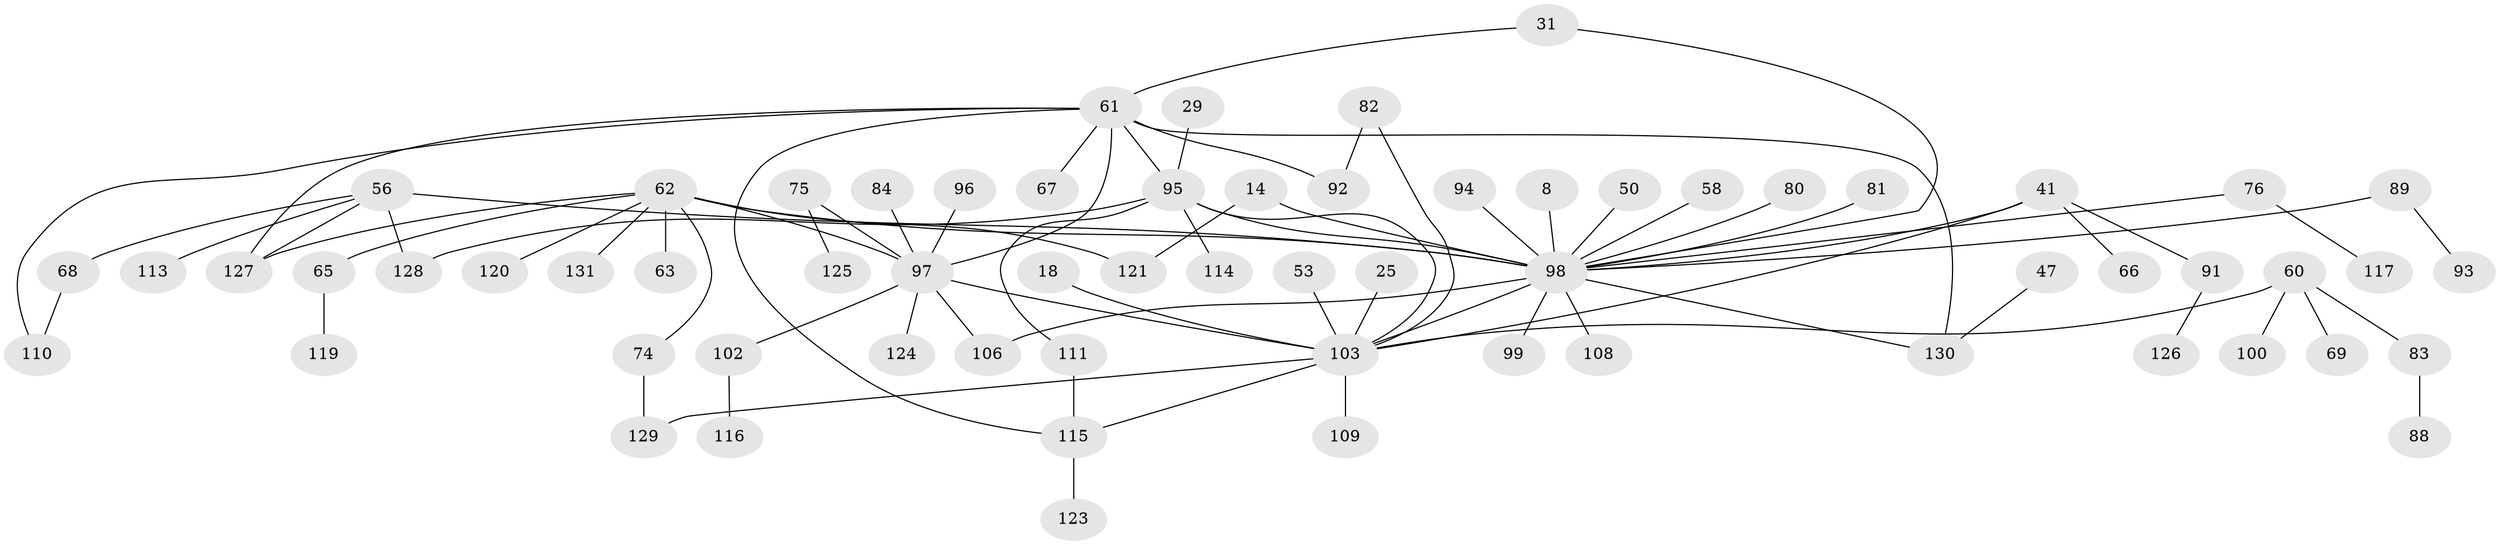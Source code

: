 // original degree distribution, {5: 0.022900763358778626, 8: 0.015267175572519083, 4: 0.0916030534351145, 6: 0.030534351145038167, 1: 0.35877862595419846, 2: 0.26717557251908397, 3: 0.1984732824427481, 7: 0.015267175572519083}
// Generated by graph-tools (version 1.1) at 2025/45/03/04/25 21:45:06]
// undirected, 65 vertices, 80 edges
graph export_dot {
graph [start="1"]
  node [color=gray90,style=filled];
  8;
  14 [super="+6"];
  18;
  25;
  29;
  31;
  41 [super="+32"];
  47;
  50;
  53;
  56 [super="+10"];
  58;
  60;
  61 [super="+42+51"];
  62 [super="+39+24+20"];
  63;
  65;
  66 [super="+34"];
  67;
  68 [super="+54"];
  69;
  74;
  75;
  76;
  80;
  81;
  82 [super="+21"];
  83;
  84;
  88;
  89 [super="+79"];
  91 [super="+73"];
  92;
  93;
  94;
  95 [super="+17+11"];
  96;
  97 [super="+45+48"];
  98 [super="+72+33+37"];
  99;
  100;
  102;
  103 [super="+9+90+86"];
  106 [super="+64+105+87"];
  108;
  109;
  110;
  111 [super="+40+107"];
  113 [super="+36"];
  114;
  115 [super="+85"];
  116;
  117;
  119;
  120;
  121 [super="+19+35+77+101+104"];
  123;
  124;
  125;
  126;
  127 [super="+118"];
  128 [super="+22+112"];
  129 [super="+38"];
  130 [super="+46+122+52"];
  131;
  8 -- 98;
  14 -- 98 [weight=4];
  14 -- 121;
  18 -- 103;
  25 -- 103;
  29 -- 95;
  31 -- 98;
  31 -- 61;
  41 -- 98 [weight=2];
  41 -- 103;
  41 -- 91;
  41 -- 66;
  47 -- 130;
  50 -- 98;
  53 -- 103;
  56 -- 98 [weight=2];
  56 -- 68;
  56 -- 127;
  56 -- 113;
  56 -- 128;
  58 -- 98;
  60 -- 69;
  60 -- 83;
  60 -- 100;
  60 -- 103;
  61 -- 67;
  61 -- 92;
  61 -- 110;
  61 -- 130 [weight=2];
  61 -- 97 [weight=2];
  61 -- 95;
  61 -- 127;
  61 -- 115;
  62 -- 120;
  62 -- 65;
  62 -- 98;
  62 -- 131;
  62 -- 74;
  62 -- 63;
  62 -- 97;
  62 -- 127;
  62 -- 121;
  65 -- 119;
  68 -- 110;
  74 -- 129;
  75 -- 125;
  75 -- 97;
  76 -- 117;
  76 -- 98;
  80 -- 98;
  81 -- 98;
  82 -- 92;
  82 -- 103;
  83 -- 88;
  84 -- 97;
  89 -- 98;
  89 -- 93;
  91 -- 126;
  94 -- 98;
  95 -- 98 [weight=2];
  95 -- 114;
  95 -- 111;
  95 -- 103;
  95 -- 128;
  96 -- 97;
  97 -- 102;
  97 -- 103 [weight=2];
  97 -- 124;
  97 -- 106;
  98 -- 108;
  98 -- 99;
  98 -- 103;
  98 -- 130 [weight=2];
  98 -- 106;
  102 -- 116;
  103 -- 109;
  103 -- 115;
  103 -- 129;
  111 -- 115;
  115 -- 123;
}
